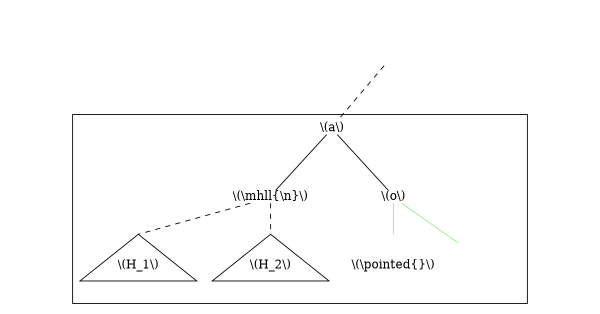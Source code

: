 graph {
	size="4,4"
    graph [splines=false]
    node [height=1 width=1]

	r [label="" shape=none]
	rl [label="" shape=none]

	r2 [label="" shape=none]
	r2r [label="" shape=none]

    r -- rl [style=invis]
    r -- 0 [style=invis]

    r2-- r2r [style=invis]
    r2-- 0 [style=dashed]

	subgraph cluster_1 {
        0 [label="\\(a\\)" shape=plain]
        2 [label="\\(\\mhll{\\n}\\)" shape=plain]
        1 [label="\\(o\\)" shape=plain]

        g0 [label="\\(H_1\\)" shape=triangle]
        g1 [label="\\(H_2\\)" shape=triangle]

        f0 [label="\\(\\pointed{}\\)" shape=none]
        f1 [label="" shape=none]

        0 -- 1
        0 -- 2

        1 -- f0 [color=lightgreen]
        1 -- f1 [color=lightgreen]

        2 -- g0:n [style=dashed]
        2 -- g1:n [style=dashed]
	}
}
